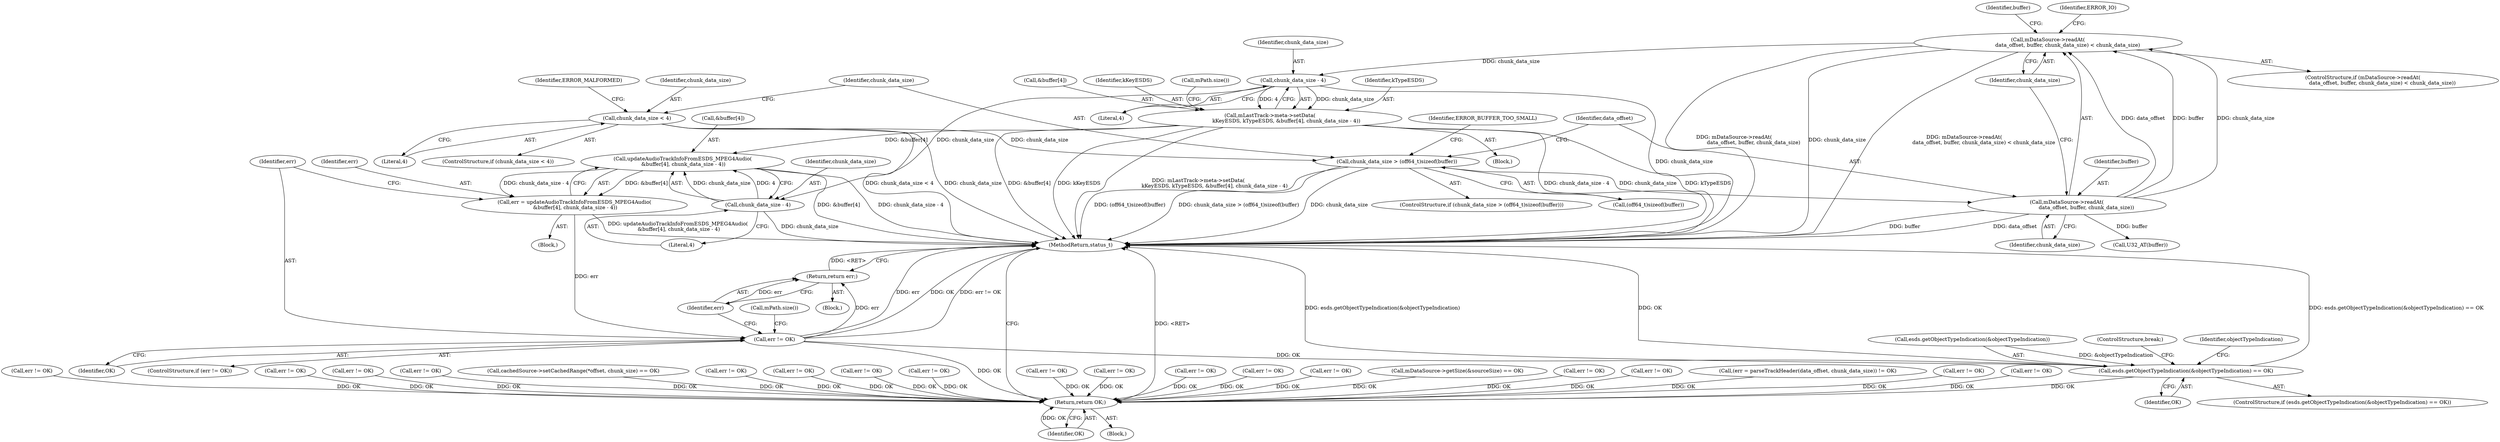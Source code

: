 digraph "0_Android_8a3a2f6ea7defe1a81bb32b3c9f3537f84749b9d@API" {
"1002636" [label="(Call,mDataSource->readAt(\n                        data_offset, buffer, chunk_data_size) < chunk_data_size)"];
"1002637" [label="(Call,mDataSource->readAt(\n                        data_offset, buffer, chunk_data_size))"];
"1002626" [label="(Call,chunk_data_size > (off64_t)sizeof(buffer))"];
"1002618" [label="(Call,chunk_data_size < 4)"];
"1002666" [label="(Call,chunk_data_size - 4)"];
"1002659" [label="(Call,mLastTrack->meta->setData(\n                    kKeyESDS, kTypeESDS, &buffer[4], chunk_data_size - 4))"];
"1002689" [label="(Call,updateAudioTrackInfoFromESDS_MPEG4Audio(\n &buffer[4], chunk_data_size - 4))"];
"1002687" [label="(Call,err = updateAudioTrackInfoFromESDS_MPEG4Audio(\n &buffer[4], chunk_data_size - 4))"];
"1002698" [label="(Call,err != OK)"];
"1002702" [label="(Return,return err;)"];
"1002724" [label="(Call,esds.getObjectTypeIndication(&objectTypeIndication) == OK)"];
"1003901" [label="(Return,return OK;)"];
"1002694" [label="(Call,chunk_data_size - 4)"];
"1003710" [label="(Call,err != OK)"];
"1002627" [label="(Identifier,chunk_data_size)"];
"1002672" [label="(Call,mPath.size())"];
"1002725" [label="(Call,esds.getObjectTypeIndication(&objectTypeIndication))"];
"1003902" [label="(Identifier,OK)"];
"1003432" [label="(Call,err != OK)"];
"1003063" [label="(Call,err != OK)"];
"1002524" [label="(Call,err != OK)"];
"1002638" [label="(Identifier,data_offset)"];
"1002620" [label="(Literal,4)"];
"1002555" [label="(Call,err != OK)"];
"1002666" [label="(Call,chunk_data_size - 4)"];
"1002695" [label="(Identifier,chunk_data_size)"];
"1002623" [label="(Identifier,ERROR_MALFORMED)"];
"1002661" [label="(Identifier,kTypeESDS)"];
"1002696" [label="(Literal,4)"];
"1002659" [label="(Call,mLastTrack->meta->setData(\n                    kKeyESDS, kTypeESDS, &buffer[4], chunk_data_size - 4))"];
"1002626" [label="(Call,chunk_data_size > (off64_t)sizeof(buffer))"];
"1000224" [label="(Call,mDataSource->getSize(&sourceSize) == OK)"];
"1002742" [label="(ControlStructure,break;)"];
"1002641" [label="(Identifier,chunk_data_size)"];
"1003901" [label="(Return,return OK;)"];
"1001661" [label="(Call,err != OK)"];
"1002689" [label="(Call,updateAudioTrackInfoFromESDS_MPEG4Audio(\n &buffer[4], chunk_data_size - 4))"];
"1002628" [label="(Call,(off64_t)sizeof(buffer))"];
"1002619" [label="(Identifier,chunk_data_size)"];
"1002697" [label="(ControlStructure,if (err != OK))"];
"1002707" [label="(Call,mPath.size())"];
"1002701" [label="(Block,)"];
"1002667" [label="(Identifier,chunk_data_size)"];
"1002724" [label="(Call,esds.getObjectTypeIndication(&objectTypeIndication) == OK)"];
"1002668" [label="(Literal,4)"];
"1002250" [label="(Call,err != OK)"];
"1002685" [label="(Block,)"];
"1001154" [label="(Call,(err = parseTrackHeader(data_offset, chunk_data_size)) != OK)"];
"1002612" [label="(Block,)"];
"1002647" [label="(Call,U32_AT(buffer))"];
"1002723" [label="(ControlStructure,if (esds.getObjectTypeIndication(&objectTypeIndication) == OK))"];
"1002699" [label="(Identifier,err)"];
"1002733" [label="(Identifier,objectTypeIndication)"];
"1002635" [label="(ControlStructure,if (mDataSource->readAt(\n                        data_offset, buffer, chunk_data_size) < chunk_data_size))"];
"1002702" [label="(Return,return err;)"];
"1002618" [label="(Call,chunk_data_size < 4)"];
"1002728" [label="(Identifier,OK)"];
"1002205" [label="(Call,err != OK)"];
"1003890" [label="(Call,err != OK)"];
"1002636" [label="(Call,mDataSource->readAt(\n                        data_offset, buffer, chunk_data_size) < chunk_data_size)"];
"1002662" [label="(Call,&buffer[4])"];
"1002700" [label="(Identifier,OK)"];
"1002639" [label="(Identifier,buffer)"];
"1003730" [label="(Call,err != OK)"];
"1000717" [label="(Call,err != OK)"];
"1002617" [label="(ControlStructure,if (chunk_data_size < 4))"];
"1002134" [label="(Call,err != OK)"];
"1002687" [label="(Call,err = updateAudioTrackInfoFromESDS_MPEG4Audio(\n &buffer[4], chunk_data_size - 4))"];
"1002637" [label="(Call,mDataSource->readAt(\n                        data_offset, buffer, chunk_data_size))"];
"1002648" [label="(Identifier,buffer)"];
"1002660" [label="(Identifier,kKeyESDS)"];
"1002688" [label="(Identifier,err)"];
"1001997" [label="(Call,err != OK)"];
"1000505" [label="(Call,cachedSource->setCachedRange(*offset, chunk_size) == OK)"];
"1003028" [label="(Call,err != OK)"];
"1002694" [label="(Call,chunk_data_size - 4)"];
"1002493" [label="(Call,err != OK)"];
"1002690" [label="(Call,&buffer[4])"];
"1002698" [label="(Call,err != OK)"];
"1002625" [label="(ControlStructure,if (chunk_data_size > (off64_t)sizeof(buffer)))"];
"1000620" [label="(Call,err != OK)"];
"1002634" [label="(Identifier,ERROR_BUFFER_TOO_SMALL)"];
"1002174" [label="(Call,err != OK)"];
"1000118" [label="(Block,)"];
"1002703" [label="(Identifier,err)"];
"1002644" [label="(Identifier,ERROR_IO)"];
"1002640" [label="(Identifier,chunk_data_size)"];
"1003903" [label="(MethodReturn,status_t)"];
"1002636" -> "1002635"  [label="AST: "];
"1002636" -> "1002641"  [label="CFG: "];
"1002637" -> "1002636"  [label="AST: "];
"1002641" -> "1002636"  [label="AST: "];
"1002644" -> "1002636"  [label="CFG: "];
"1002648" -> "1002636"  [label="CFG: "];
"1002636" -> "1003903"  [label="DDG: mDataSource->readAt(\n                        data_offset, buffer, chunk_data_size) < chunk_data_size"];
"1002636" -> "1003903"  [label="DDG: mDataSource->readAt(\n                        data_offset, buffer, chunk_data_size)"];
"1002636" -> "1003903"  [label="DDG: chunk_data_size"];
"1002637" -> "1002636"  [label="DDG: data_offset"];
"1002637" -> "1002636"  [label="DDG: buffer"];
"1002637" -> "1002636"  [label="DDG: chunk_data_size"];
"1002636" -> "1002666"  [label="DDG: chunk_data_size"];
"1002637" -> "1002640"  [label="CFG: "];
"1002638" -> "1002637"  [label="AST: "];
"1002639" -> "1002637"  [label="AST: "];
"1002640" -> "1002637"  [label="AST: "];
"1002641" -> "1002637"  [label="CFG: "];
"1002637" -> "1003903"  [label="DDG: buffer"];
"1002637" -> "1003903"  [label="DDG: data_offset"];
"1002626" -> "1002637"  [label="DDG: chunk_data_size"];
"1002637" -> "1002647"  [label="DDG: buffer"];
"1002626" -> "1002625"  [label="AST: "];
"1002626" -> "1002628"  [label="CFG: "];
"1002627" -> "1002626"  [label="AST: "];
"1002628" -> "1002626"  [label="AST: "];
"1002634" -> "1002626"  [label="CFG: "];
"1002638" -> "1002626"  [label="CFG: "];
"1002626" -> "1003903"  [label="DDG: (off64_t)sizeof(buffer)"];
"1002626" -> "1003903"  [label="DDG: chunk_data_size > (off64_t)sizeof(buffer)"];
"1002626" -> "1003903"  [label="DDG: chunk_data_size"];
"1002618" -> "1002626"  [label="DDG: chunk_data_size"];
"1002618" -> "1002617"  [label="AST: "];
"1002618" -> "1002620"  [label="CFG: "];
"1002619" -> "1002618"  [label="AST: "];
"1002620" -> "1002618"  [label="AST: "];
"1002623" -> "1002618"  [label="CFG: "];
"1002627" -> "1002618"  [label="CFG: "];
"1002618" -> "1003903"  [label="DDG: chunk_data_size < 4"];
"1002618" -> "1003903"  [label="DDG: chunk_data_size"];
"1002666" -> "1002659"  [label="AST: "];
"1002666" -> "1002668"  [label="CFG: "];
"1002667" -> "1002666"  [label="AST: "];
"1002668" -> "1002666"  [label="AST: "];
"1002659" -> "1002666"  [label="CFG: "];
"1002666" -> "1003903"  [label="DDG: chunk_data_size"];
"1002666" -> "1002659"  [label="DDG: chunk_data_size"];
"1002666" -> "1002659"  [label="DDG: 4"];
"1002666" -> "1002694"  [label="DDG: chunk_data_size"];
"1002659" -> "1002612"  [label="AST: "];
"1002660" -> "1002659"  [label="AST: "];
"1002661" -> "1002659"  [label="AST: "];
"1002662" -> "1002659"  [label="AST: "];
"1002672" -> "1002659"  [label="CFG: "];
"1002659" -> "1003903"  [label="DDG: mLastTrack->meta->setData(\n                    kKeyESDS, kTypeESDS, &buffer[4], chunk_data_size - 4)"];
"1002659" -> "1003903"  [label="DDG: chunk_data_size - 4"];
"1002659" -> "1003903"  [label="DDG: kTypeESDS"];
"1002659" -> "1003903"  [label="DDG: &buffer[4]"];
"1002659" -> "1003903"  [label="DDG: kKeyESDS"];
"1002659" -> "1002689"  [label="DDG: &buffer[4]"];
"1002689" -> "1002687"  [label="AST: "];
"1002689" -> "1002694"  [label="CFG: "];
"1002690" -> "1002689"  [label="AST: "];
"1002694" -> "1002689"  [label="AST: "];
"1002687" -> "1002689"  [label="CFG: "];
"1002689" -> "1003903"  [label="DDG: chunk_data_size - 4"];
"1002689" -> "1003903"  [label="DDG: &buffer[4]"];
"1002689" -> "1002687"  [label="DDG: &buffer[4]"];
"1002689" -> "1002687"  [label="DDG: chunk_data_size - 4"];
"1002694" -> "1002689"  [label="DDG: chunk_data_size"];
"1002694" -> "1002689"  [label="DDG: 4"];
"1002687" -> "1002685"  [label="AST: "];
"1002688" -> "1002687"  [label="AST: "];
"1002699" -> "1002687"  [label="CFG: "];
"1002687" -> "1003903"  [label="DDG: updateAudioTrackInfoFromESDS_MPEG4Audio(\n &buffer[4], chunk_data_size - 4)"];
"1002687" -> "1002698"  [label="DDG: err"];
"1002698" -> "1002697"  [label="AST: "];
"1002698" -> "1002700"  [label="CFG: "];
"1002699" -> "1002698"  [label="AST: "];
"1002700" -> "1002698"  [label="AST: "];
"1002703" -> "1002698"  [label="CFG: "];
"1002707" -> "1002698"  [label="CFG: "];
"1002698" -> "1003903"  [label="DDG: err != OK"];
"1002698" -> "1003903"  [label="DDG: err"];
"1002698" -> "1003903"  [label="DDG: OK"];
"1002698" -> "1002702"  [label="DDG: err"];
"1002698" -> "1002724"  [label="DDG: OK"];
"1002698" -> "1003901"  [label="DDG: OK"];
"1002702" -> "1002701"  [label="AST: "];
"1002702" -> "1002703"  [label="CFG: "];
"1002703" -> "1002702"  [label="AST: "];
"1003903" -> "1002702"  [label="CFG: "];
"1002702" -> "1003903"  [label="DDG: <RET>"];
"1002703" -> "1002702"  [label="DDG: err"];
"1002724" -> "1002723"  [label="AST: "];
"1002724" -> "1002728"  [label="CFG: "];
"1002725" -> "1002724"  [label="AST: "];
"1002728" -> "1002724"  [label="AST: "];
"1002733" -> "1002724"  [label="CFG: "];
"1002742" -> "1002724"  [label="CFG: "];
"1002724" -> "1003903"  [label="DDG: OK"];
"1002724" -> "1003903"  [label="DDG: esds.getObjectTypeIndication(&objectTypeIndication) == OK"];
"1002724" -> "1003903"  [label="DDG: esds.getObjectTypeIndication(&objectTypeIndication)"];
"1002725" -> "1002724"  [label="DDG: &objectTypeIndication"];
"1002724" -> "1003901"  [label="DDG: OK"];
"1003901" -> "1000118"  [label="AST: "];
"1003901" -> "1003902"  [label="CFG: "];
"1003902" -> "1003901"  [label="AST: "];
"1003903" -> "1003901"  [label="CFG: "];
"1003901" -> "1003903"  [label="DDG: <RET>"];
"1003902" -> "1003901"  [label="DDG: OK"];
"1000620" -> "1003901"  [label="DDG: OK"];
"1003063" -> "1003901"  [label="DDG: OK"];
"1003730" -> "1003901"  [label="DDG: OK"];
"1001997" -> "1003901"  [label="DDG: OK"];
"1001154" -> "1003901"  [label="DDG: OK"];
"1001661" -> "1003901"  [label="DDG: OK"];
"1000505" -> "1003901"  [label="DDG: OK"];
"1002134" -> "1003901"  [label="DDG: OK"];
"1002555" -> "1003901"  [label="DDG: OK"];
"1002493" -> "1003901"  [label="DDG: OK"];
"1002250" -> "1003901"  [label="DDG: OK"];
"1002205" -> "1003901"  [label="DDG: OK"];
"1003710" -> "1003901"  [label="DDG: OK"];
"1003028" -> "1003901"  [label="DDG: OK"];
"1002524" -> "1003901"  [label="DDG: OK"];
"1000224" -> "1003901"  [label="DDG: OK"];
"1003890" -> "1003901"  [label="DDG: OK"];
"1002174" -> "1003901"  [label="DDG: OK"];
"1000717" -> "1003901"  [label="DDG: OK"];
"1003432" -> "1003901"  [label="DDG: OK"];
"1002694" -> "1002696"  [label="CFG: "];
"1002695" -> "1002694"  [label="AST: "];
"1002696" -> "1002694"  [label="AST: "];
"1002694" -> "1003903"  [label="DDG: chunk_data_size"];
}

